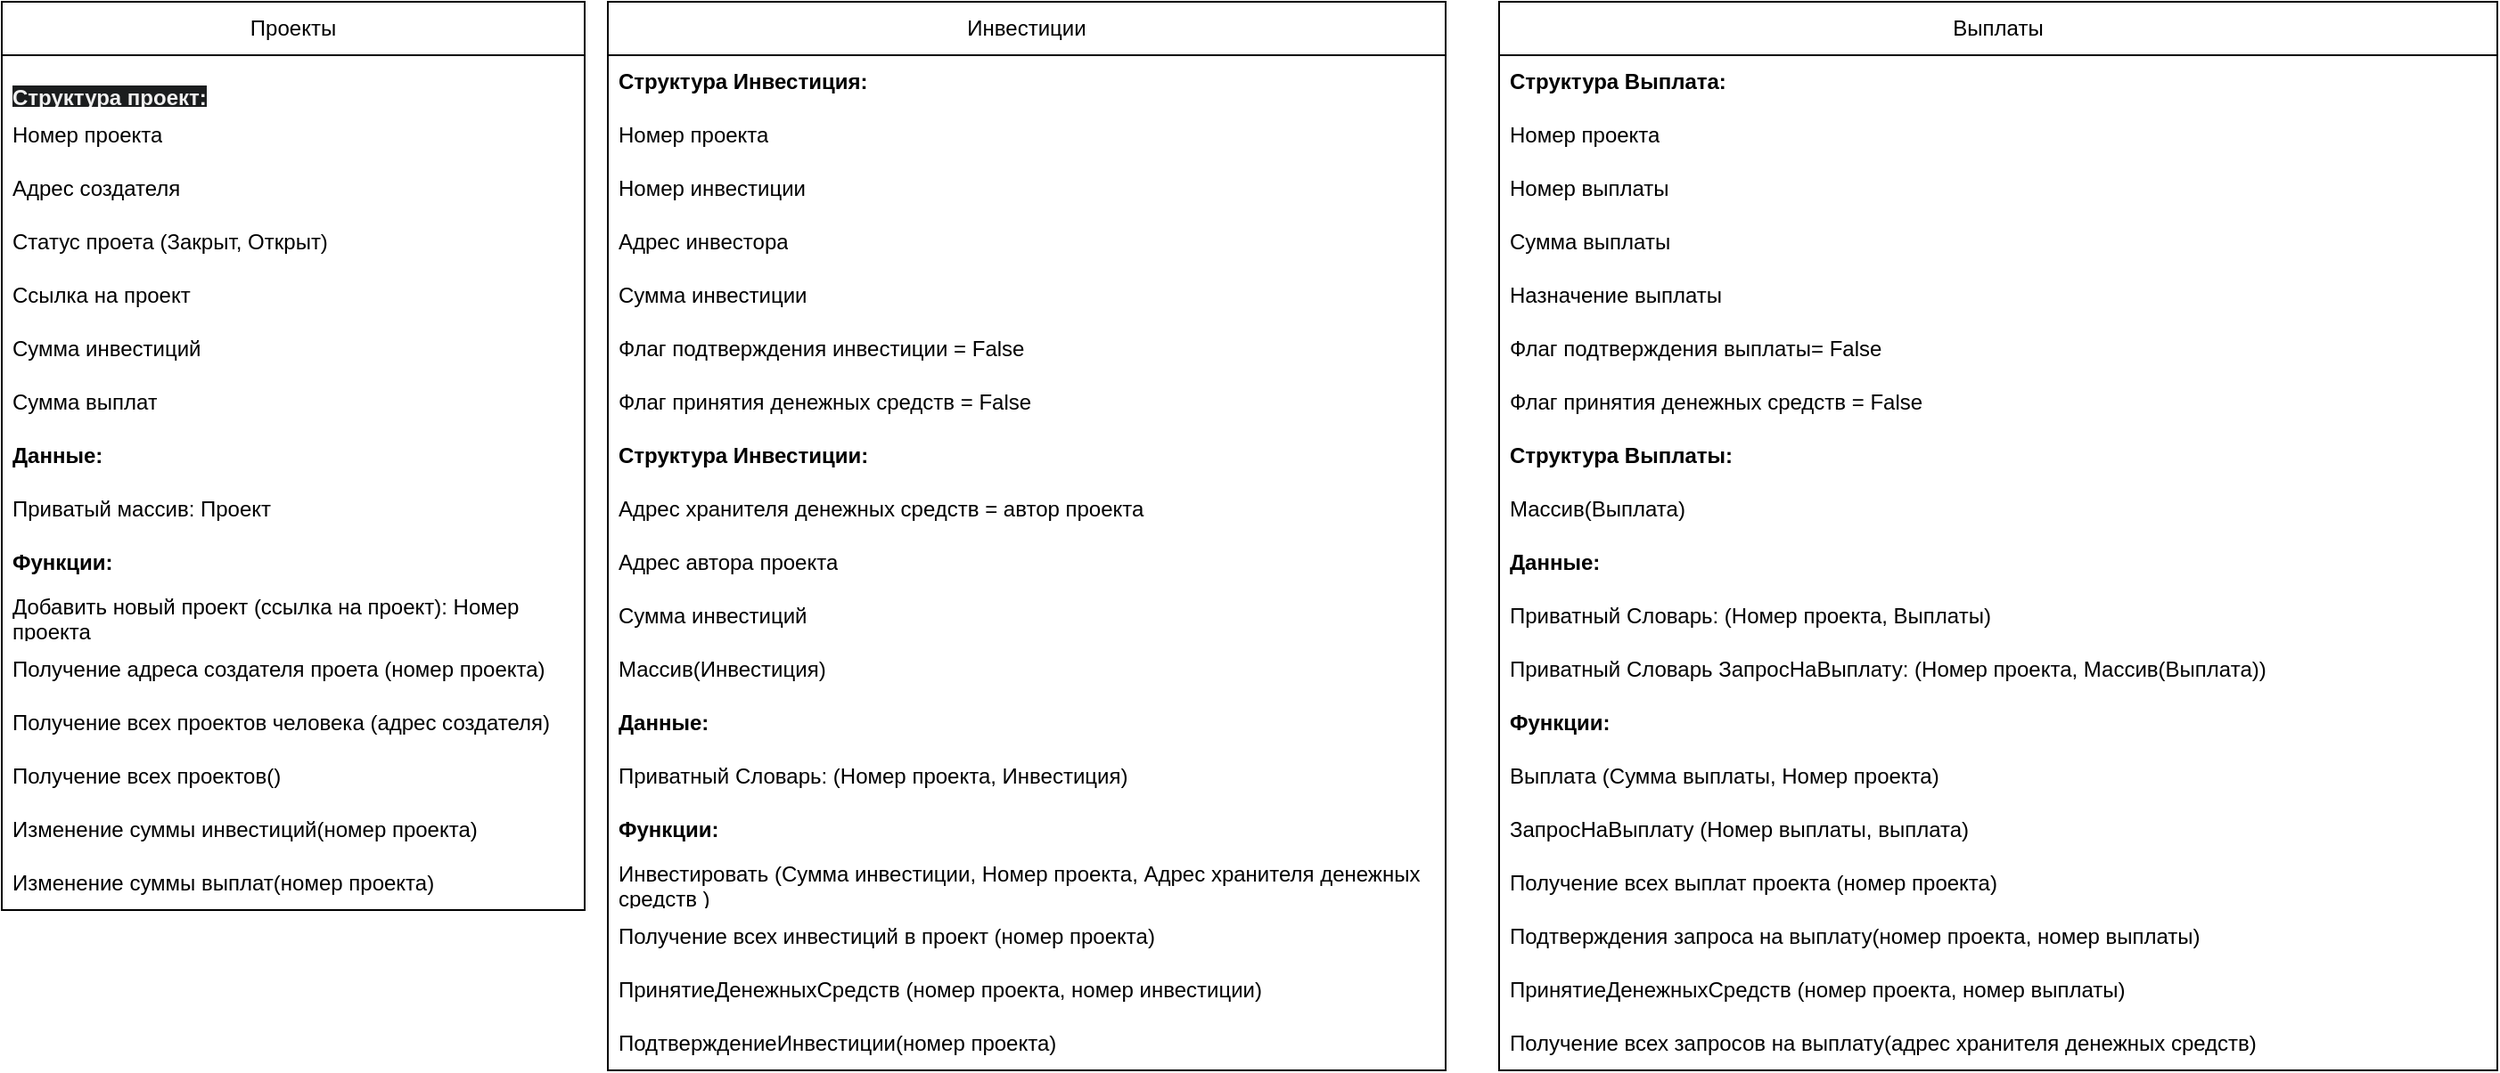 <mxfile version="23.1.5" type="device">
  <diagram name="Страница — 1" id="wZLS3VO2oLWJ8G-E-Lle">
    <mxGraphModel dx="1050" dy="1790" grid="1" gridSize="10" guides="1" tooltips="1" connect="1" arrows="1" fold="1" page="1" pageScale="1" pageWidth="827" pageHeight="1169" math="0" shadow="0">
      <root>
        <mxCell id="0" />
        <mxCell id="1" parent="0" />
        <mxCell id="Vd3nlWH89oePx9E8mEOI-2" value="Проекты" style="swimlane;fontStyle=0;childLayout=stackLayout;horizontal=1;startSize=30;horizontalStack=0;resizeParent=1;resizeParentMax=0;resizeLast=0;collapsible=1;marginBottom=0;whiteSpace=wrap;html=1;" parent="1" vertex="1">
          <mxGeometry x="60" y="-1090" width="327" height="510" as="geometry" />
        </mxCell>
        <mxCell id="Vd3nlWH89oePx9E8mEOI-29" value="&lt;br&gt;&lt;b style=&quot;border-color: rgb(0, 0, 0); color: rgb(240, 240, 240); font-family: Helvetica; font-size: 12px; font-style: normal; font-variant-ligatures: normal; font-variant-caps: normal; letter-spacing: normal; orphans: 2; text-align: left; text-indent: 0px; text-transform: none; widows: 2; word-spacing: 0px; -webkit-text-stroke-width: 0px; background-color: rgb(27, 29, 30); text-decoration-thickness: initial; text-decoration-style: initial; text-decoration-color: initial;&quot;&gt;Структура проект:&lt;/b&gt;&lt;div&gt;&lt;br/&gt;&lt;/div&gt;" style="text;strokeColor=none;fillColor=none;align=left;verticalAlign=middle;spacingLeft=4;spacingRight=4;overflow=hidden;points=[[0,0.5],[1,0.5]];portConstraint=eastwest;rotatable=0;whiteSpace=wrap;html=1;" parent="Vd3nlWH89oePx9E8mEOI-2" vertex="1">
          <mxGeometry y="30" width="327" height="30" as="geometry" />
        </mxCell>
        <mxCell id="Vd3nlWH89oePx9E8mEOI-30" value="Номер проекта" style="text;strokeColor=none;fillColor=none;align=left;verticalAlign=middle;spacingLeft=4;spacingRight=4;overflow=hidden;points=[[0,0.5],[1,0.5]];portConstraint=eastwest;rotatable=0;whiteSpace=wrap;html=1;" parent="Vd3nlWH89oePx9E8mEOI-2" vertex="1">
          <mxGeometry y="60" width="327" height="30" as="geometry" />
        </mxCell>
        <mxCell id="Vd3nlWH89oePx9E8mEOI-31" value="Адрес создателя" style="text;strokeColor=none;fillColor=none;align=left;verticalAlign=middle;spacingLeft=4;spacingRight=4;overflow=hidden;points=[[0,0.5],[1,0.5]];portConstraint=eastwest;rotatable=0;whiteSpace=wrap;html=1;" parent="Vd3nlWH89oePx9E8mEOI-2" vertex="1">
          <mxGeometry y="90" width="327" height="30" as="geometry" />
        </mxCell>
        <mxCell id="Vd3nlWH89oePx9E8mEOI-32" value="Статус проета (Закрыт, Открыт)" style="text;strokeColor=none;fillColor=none;align=left;verticalAlign=middle;spacingLeft=4;spacingRight=4;overflow=hidden;points=[[0,0.5],[1,0.5]];portConstraint=eastwest;rotatable=0;whiteSpace=wrap;html=1;" parent="Vd3nlWH89oePx9E8mEOI-2" vertex="1">
          <mxGeometry y="120" width="327" height="30" as="geometry" />
        </mxCell>
        <mxCell id="Vd3nlWH89oePx9E8mEOI-34" value="Ссылка на проект" style="text;strokeColor=none;fillColor=none;align=left;verticalAlign=middle;spacingLeft=4;spacingRight=4;overflow=hidden;points=[[0,0.5],[1,0.5]];portConstraint=eastwest;rotatable=0;whiteSpace=wrap;html=1;" parent="Vd3nlWH89oePx9E8mEOI-2" vertex="1">
          <mxGeometry y="150" width="327" height="30" as="geometry" />
        </mxCell>
        <mxCell id="Vd3nlWH89oePx9E8mEOI-36" value="Сумма инвестиций" style="text;strokeColor=none;fillColor=none;align=left;verticalAlign=middle;spacingLeft=4;spacingRight=4;overflow=hidden;points=[[0,0.5],[1,0.5]];portConstraint=eastwest;rotatable=0;whiteSpace=wrap;html=1;" parent="Vd3nlWH89oePx9E8mEOI-2" vertex="1">
          <mxGeometry y="180" width="327" height="30" as="geometry" />
        </mxCell>
        <mxCell id="Vd3nlWH89oePx9E8mEOI-38" value="Сумма выплат" style="text;strokeColor=none;fillColor=none;align=left;verticalAlign=middle;spacingLeft=4;spacingRight=4;overflow=hidden;points=[[0,0.5],[1,0.5]];portConstraint=eastwest;rotatable=0;whiteSpace=wrap;html=1;" parent="Vd3nlWH89oePx9E8mEOI-2" vertex="1">
          <mxGeometry y="210" width="327" height="30" as="geometry" />
        </mxCell>
        <mxCell id="Vd3nlWH89oePx9E8mEOI-3" value="&lt;b&gt;Данные:&lt;/b&gt;" style="text;strokeColor=none;fillColor=none;align=left;verticalAlign=middle;spacingLeft=4;spacingRight=4;overflow=hidden;points=[[0,0.5],[1,0.5]];portConstraint=eastwest;rotatable=0;whiteSpace=wrap;html=1;" parent="Vd3nlWH89oePx9E8mEOI-2" vertex="1">
          <mxGeometry y="240" width="327" height="30" as="geometry" />
        </mxCell>
        <mxCell id="Vd3nlWH89oePx9E8mEOI-4" value="Приватый массив: Проект" style="text;strokeColor=none;fillColor=none;align=left;verticalAlign=middle;spacingLeft=4;spacingRight=4;overflow=hidden;points=[[0,0.5],[1,0.5]];portConstraint=eastwest;rotatable=0;whiteSpace=wrap;html=1;" parent="Vd3nlWH89oePx9E8mEOI-2" vertex="1">
          <mxGeometry y="270" width="327" height="30" as="geometry" />
        </mxCell>
        <mxCell id="Vd3nlWH89oePx9E8mEOI-5" value="&lt;b&gt;Функции:&lt;/b&gt;" style="text;strokeColor=none;fillColor=none;align=left;verticalAlign=middle;spacingLeft=4;spacingRight=4;overflow=hidden;points=[[0,0.5],[1,0.5]];portConstraint=eastwest;rotatable=0;whiteSpace=wrap;html=1;" parent="Vd3nlWH89oePx9E8mEOI-2" vertex="1">
          <mxGeometry y="300" width="327" height="30" as="geometry" />
        </mxCell>
        <mxCell id="Vd3nlWH89oePx9E8mEOI-6" value="&lt;span style=&quot;background-color: initial;&quot;&gt;Добавить новый проект (ссылка на проект): Номер проекта&lt;/span&gt;" style="text;strokeColor=none;fillColor=none;align=left;verticalAlign=middle;spacingLeft=4;spacingRight=4;overflow=hidden;points=[[0,0.5],[1,0.5]];portConstraint=eastwest;rotatable=0;whiteSpace=wrap;html=1;" parent="Vd3nlWH89oePx9E8mEOI-2" vertex="1">
          <mxGeometry y="330" width="327" height="30" as="geometry" />
        </mxCell>
        <mxCell id="Vd3nlWH89oePx9E8mEOI-18" value="Получение адреса создателя проета (номер проекта)" style="text;strokeColor=none;fillColor=none;align=left;verticalAlign=middle;spacingLeft=4;spacingRight=4;overflow=hidden;points=[[0,0.5],[1,0.5]];portConstraint=eastwest;rotatable=0;whiteSpace=wrap;html=1;" parent="Vd3nlWH89oePx9E8mEOI-2" vertex="1">
          <mxGeometry y="360" width="327" height="30" as="geometry" />
        </mxCell>
        <mxCell id="Vd3nlWH89oePx9E8mEOI-33" value="Получение всех проектов человека (адрес создателя)" style="text;strokeColor=none;fillColor=none;align=left;verticalAlign=middle;spacingLeft=4;spacingRight=4;overflow=hidden;points=[[0,0.5],[1,0.5]];portConstraint=eastwest;rotatable=0;whiteSpace=wrap;html=1;" parent="Vd3nlWH89oePx9E8mEOI-2" vertex="1">
          <mxGeometry y="390" width="327" height="30" as="geometry" />
        </mxCell>
        <mxCell id="Vd3nlWH89oePx9E8mEOI-35" value="Получение всех проектов()" style="text;strokeColor=none;fillColor=none;align=left;verticalAlign=middle;spacingLeft=4;spacingRight=4;overflow=hidden;points=[[0,0.5],[1,0.5]];portConstraint=eastwest;rotatable=0;whiteSpace=wrap;html=1;" parent="Vd3nlWH89oePx9E8mEOI-2" vertex="1">
          <mxGeometry y="420" width="327" height="30" as="geometry" />
        </mxCell>
        <mxCell id="Vd3nlWH89oePx9E8mEOI-37" value="Изменение суммы инвестиций(номер проекта)" style="text;strokeColor=none;fillColor=none;align=left;verticalAlign=middle;spacingLeft=4;spacingRight=4;overflow=hidden;points=[[0,0.5],[1,0.5]];portConstraint=eastwest;rotatable=0;whiteSpace=wrap;html=1;" parent="Vd3nlWH89oePx9E8mEOI-2" vertex="1">
          <mxGeometry y="450" width="327" height="30" as="geometry" />
        </mxCell>
        <mxCell id="ba8RHm9Cu_k9JrR7JxQT-27" value="Изменение суммы выплат(номер проекта)" style="text;strokeColor=none;fillColor=none;align=left;verticalAlign=middle;spacingLeft=4;spacingRight=4;overflow=hidden;points=[[0,0.5],[1,0.5]];portConstraint=eastwest;rotatable=0;whiteSpace=wrap;html=1;" vertex="1" parent="Vd3nlWH89oePx9E8mEOI-2">
          <mxGeometry y="480" width="327" height="30" as="geometry" />
        </mxCell>
        <mxCell id="Vd3nlWH89oePx9E8mEOI-7" value="Инвестиции" style="swimlane;fontStyle=0;childLayout=stackLayout;horizontal=1;startSize=30;horizontalStack=0;resizeParent=1;resizeParentMax=0;resizeLast=0;collapsible=1;marginBottom=0;whiteSpace=wrap;html=1;" parent="1" vertex="1">
          <mxGeometry x="400" y="-1090" width="470" height="600" as="geometry" />
        </mxCell>
        <mxCell id="Vd3nlWH89oePx9E8mEOI-12" value="&lt;b&gt;Структура Инвестиция:&lt;/b&gt;" style="text;strokeColor=none;fillColor=none;align=left;verticalAlign=middle;spacingLeft=4;spacingRight=4;overflow=hidden;points=[[0,0.5],[1,0.5]];portConstraint=eastwest;rotatable=0;whiteSpace=wrap;html=1;" parent="Vd3nlWH89oePx9E8mEOI-7" vertex="1">
          <mxGeometry y="30" width="470" height="30" as="geometry" />
        </mxCell>
        <mxCell id="ba8RHm9Cu_k9JrR7JxQT-33" value="Номер проекта" style="text;strokeColor=none;fillColor=none;align=left;verticalAlign=middle;spacingLeft=4;spacingRight=4;overflow=hidden;points=[[0,0.5],[1,0.5]];portConstraint=eastwest;rotatable=0;whiteSpace=wrap;html=1;" vertex="1" parent="Vd3nlWH89oePx9E8mEOI-7">
          <mxGeometry y="60" width="470" height="30" as="geometry" />
        </mxCell>
        <mxCell id="Vd3nlWH89oePx9E8mEOI-24" value="Номер инвестиции" style="text;strokeColor=none;fillColor=none;align=left;verticalAlign=middle;spacingLeft=4;spacingRight=4;overflow=hidden;points=[[0,0.5],[1,0.5]];portConstraint=eastwest;rotatable=0;whiteSpace=wrap;html=1;" parent="Vd3nlWH89oePx9E8mEOI-7" vertex="1">
          <mxGeometry y="90" width="470" height="30" as="geometry" />
        </mxCell>
        <mxCell id="Vd3nlWH89oePx9E8mEOI-13" value="Адрес инвестора" style="text;strokeColor=none;fillColor=none;align=left;verticalAlign=middle;spacingLeft=4;spacingRight=4;overflow=hidden;points=[[0,0.5],[1,0.5]];portConstraint=eastwest;rotatable=0;whiteSpace=wrap;html=1;" parent="Vd3nlWH89oePx9E8mEOI-7" vertex="1">
          <mxGeometry y="120" width="470" height="30" as="geometry" />
        </mxCell>
        <mxCell id="Vd3nlWH89oePx9E8mEOI-14" value="Сумма инвестиции" style="text;strokeColor=none;fillColor=none;align=left;verticalAlign=middle;spacingLeft=4;spacingRight=4;overflow=hidden;points=[[0,0.5],[1,0.5]];portConstraint=eastwest;rotatable=0;whiteSpace=wrap;html=1;" parent="Vd3nlWH89oePx9E8mEOI-7" vertex="1">
          <mxGeometry y="150" width="470" height="30" as="geometry" />
        </mxCell>
        <mxCell id="Vd3nlWH89oePx9E8mEOI-22" value="Флаг подтверждения инвестиции = False" style="text;strokeColor=none;fillColor=none;align=left;verticalAlign=middle;spacingLeft=4;spacingRight=4;overflow=hidden;points=[[0,0.5],[1,0.5]];portConstraint=eastwest;rotatable=0;whiteSpace=wrap;html=1;" parent="Vd3nlWH89oePx9E8mEOI-7" vertex="1">
          <mxGeometry y="180" width="470" height="30" as="geometry" />
        </mxCell>
        <mxCell id="Vd3nlWH89oePx9E8mEOI-23" value="Флаг принятия денежных средств = False" style="text;strokeColor=none;fillColor=none;align=left;verticalAlign=middle;spacingLeft=4;spacingRight=4;overflow=hidden;points=[[0,0.5],[1,0.5]];portConstraint=eastwest;rotatable=0;whiteSpace=wrap;html=1;" parent="Vd3nlWH89oePx9E8mEOI-7" vertex="1">
          <mxGeometry y="210" width="470" height="30" as="geometry" />
        </mxCell>
        <mxCell id="ba8RHm9Cu_k9JrR7JxQT-17" value="&lt;b&gt;Структура Инвестиции:&lt;/b&gt;" style="text;strokeColor=none;fillColor=none;align=left;verticalAlign=middle;spacingLeft=4;spacingRight=4;overflow=hidden;points=[[0,0.5],[1,0.5]];portConstraint=eastwest;rotatable=0;whiteSpace=wrap;html=1;" vertex="1" parent="Vd3nlWH89oePx9E8mEOI-7">
          <mxGeometry y="240" width="470" height="30" as="geometry" />
        </mxCell>
        <mxCell id="ba8RHm9Cu_k9JrR7JxQT-20" value="Адрес хранителя денежных средств = автор проекта" style="text;strokeColor=none;fillColor=none;align=left;verticalAlign=middle;spacingLeft=4;spacingRight=4;overflow=hidden;points=[[0,0.5],[1,0.5]];portConstraint=eastwest;rotatable=0;whiteSpace=wrap;html=1;" vertex="1" parent="Vd3nlWH89oePx9E8mEOI-7">
          <mxGeometry y="270" width="470" height="30" as="geometry" />
        </mxCell>
        <mxCell id="ba8RHm9Cu_k9JrR7JxQT-22" value="Адрес автора проекта" style="text;strokeColor=none;fillColor=none;align=left;verticalAlign=middle;spacingLeft=4;spacingRight=4;overflow=hidden;points=[[0,0.5],[1,0.5]];portConstraint=eastwest;rotatable=0;whiteSpace=wrap;html=1;" vertex="1" parent="Vd3nlWH89oePx9E8mEOI-7">
          <mxGeometry y="300" width="470" height="30" as="geometry" />
        </mxCell>
        <mxCell id="ba8RHm9Cu_k9JrR7JxQT-23" value="Сумма инвестиций" style="text;strokeColor=none;fillColor=none;align=left;verticalAlign=middle;spacingLeft=4;spacingRight=4;overflow=hidden;points=[[0,0.5],[1,0.5]];portConstraint=eastwest;rotatable=0;whiteSpace=wrap;html=1;" vertex="1" parent="Vd3nlWH89oePx9E8mEOI-7">
          <mxGeometry y="330" width="470" height="30" as="geometry" />
        </mxCell>
        <mxCell id="ba8RHm9Cu_k9JrR7JxQT-19" value="Массив(Инвестиция)" style="text;strokeColor=none;fillColor=none;align=left;verticalAlign=middle;spacingLeft=4;spacingRight=4;overflow=hidden;points=[[0,0.5],[1,0.5]];portConstraint=eastwest;rotatable=0;whiteSpace=wrap;html=1;" vertex="1" parent="Vd3nlWH89oePx9E8mEOI-7">
          <mxGeometry y="360" width="470" height="30" as="geometry" />
        </mxCell>
        <mxCell id="Vd3nlWH89oePx9E8mEOI-8" value="&lt;b&gt;Данные:&lt;/b&gt;" style="text;strokeColor=none;fillColor=none;align=left;verticalAlign=middle;spacingLeft=4;spacingRight=4;overflow=hidden;points=[[0,0.5],[1,0.5]];portConstraint=eastwest;rotatable=0;whiteSpace=wrap;html=1;" parent="Vd3nlWH89oePx9E8mEOI-7" vertex="1">
          <mxGeometry y="390" width="470" height="30" as="geometry" />
        </mxCell>
        <mxCell id="Vd3nlWH89oePx9E8mEOI-9" value="Приватный Словарь: (Номер проекта, Инвестиция)" style="text;strokeColor=none;fillColor=none;align=left;verticalAlign=middle;spacingLeft=4;spacingRight=4;overflow=hidden;points=[[0,0.5],[1,0.5]];portConstraint=eastwest;rotatable=0;whiteSpace=wrap;html=1;" parent="Vd3nlWH89oePx9E8mEOI-7" vertex="1">
          <mxGeometry y="420" width="470" height="30" as="geometry" />
        </mxCell>
        <mxCell id="Vd3nlWH89oePx9E8mEOI-10" value="&lt;b&gt;Функции:&lt;/b&gt;" style="text;strokeColor=none;fillColor=none;align=left;verticalAlign=middle;spacingLeft=4;spacingRight=4;overflow=hidden;points=[[0,0.5],[1,0.5]];portConstraint=eastwest;rotatable=0;whiteSpace=wrap;html=1;" parent="Vd3nlWH89oePx9E8mEOI-7" vertex="1">
          <mxGeometry y="450" width="470" height="30" as="geometry" />
        </mxCell>
        <mxCell id="Vd3nlWH89oePx9E8mEOI-11" value="&lt;span style=&quot;background-color: initial;&quot;&gt;Инвестировать (Сумма инвестиции, Номер проекта, Адрес хранителя денежных средств )&lt;/span&gt;" style="text;strokeColor=none;fillColor=none;align=left;verticalAlign=middle;spacingLeft=4;spacingRight=4;overflow=hidden;points=[[0,0.5],[1,0.5]];portConstraint=eastwest;rotatable=0;whiteSpace=wrap;html=1;" parent="Vd3nlWH89oePx9E8mEOI-7" vertex="1">
          <mxGeometry y="480" width="470" height="30" as="geometry" />
        </mxCell>
        <mxCell id="Vd3nlWH89oePx9E8mEOI-17" value="Получение всех инвестиций в проект (номер проекта)" style="text;strokeColor=none;fillColor=none;align=left;verticalAlign=middle;spacingLeft=4;spacingRight=4;overflow=hidden;points=[[0,0.5],[1,0.5]];portConstraint=eastwest;rotatable=0;whiteSpace=wrap;html=1;" parent="Vd3nlWH89oePx9E8mEOI-7" vertex="1">
          <mxGeometry y="510" width="470" height="30" as="geometry" />
        </mxCell>
        <mxCell id="Vd3nlWH89oePx9E8mEOI-20" value="ПринятиеДенежныхСредств (номер проекта, номер инвестиции)" style="text;strokeColor=none;fillColor=none;align=left;verticalAlign=middle;spacingLeft=4;spacingRight=4;overflow=hidden;points=[[0,0.5],[1,0.5]];portConstraint=eastwest;rotatable=0;whiteSpace=wrap;html=1;" parent="Vd3nlWH89oePx9E8mEOI-7" vertex="1">
          <mxGeometry y="540" width="470" height="30" as="geometry" />
        </mxCell>
        <mxCell id="Vd3nlWH89oePx9E8mEOI-25" value="ПодтверждениеИнвестиции(номер проекта)" style="text;strokeColor=none;fillColor=none;align=left;verticalAlign=middle;spacingLeft=4;spacingRight=4;overflow=hidden;points=[[0,0.5],[1,0.5]];portConstraint=eastwest;rotatable=0;whiteSpace=wrap;html=1;" parent="Vd3nlWH89oePx9E8mEOI-7" vertex="1">
          <mxGeometry y="570" width="470" height="30" as="geometry" />
        </mxCell>
        <mxCell id="Vd3nlWH89oePx9E8mEOI-16" style="text;strokeColor=none;fillColor=none;align=left;verticalAlign=middle;spacingLeft=4;spacingRight=4;overflow=hidden;points=[[0,0.5],[1,0.5]];portConstraint=eastwest;rotatable=0;whiteSpace=wrap;html=1;" parent="1" vertex="1">
          <mxGeometry x="480" y="-940" width="327" height="30" as="geometry" />
        </mxCell>
        <mxCell id="ba8RHm9Cu_k9JrR7JxQT-1" value="Выплаты" style="swimlane;fontStyle=0;childLayout=stackLayout;horizontal=1;startSize=30;horizontalStack=0;resizeParent=1;resizeParentMax=0;resizeLast=0;collapsible=1;marginBottom=0;whiteSpace=wrap;html=1;" vertex="1" parent="1">
          <mxGeometry x="900" y="-1090" width="560" height="600" as="geometry" />
        </mxCell>
        <mxCell id="ba8RHm9Cu_k9JrR7JxQT-2" value="&lt;b&gt;Структура Выплата:&lt;/b&gt;" style="text;strokeColor=none;fillColor=none;align=left;verticalAlign=middle;spacingLeft=4;spacingRight=4;overflow=hidden;points=[[0,0.5],[1,0.5]];portConstraint=eastwest;rotatable=0;whiteSpace=wrap;html=1;" vertex="1" parent="ba8RHm9Cu_k9JrR7JxQT-1">
          <mxGeometry y="30" width="560" height="30" as="geometry" />
        </mxCell>
        <mxCell id="ba8RHm9Cu_k9JrR7JxQT-31" value="Номер проекта" style="text;strokeColor=none;fillColor=none;align=left;verticalAlign=middle;spacingLeft=4;spacingRight=4;overflow=hidden;points=[[0,0.5],[1,0.5]];portConstraint=eastwest;rotatable=0;whiteSpace=wrap;html=1;" vertex="1" parent="ba8RHm9Cu_k9JrR7JxQT-1">
          <mxGeometry y="60" width="560" height="30" as="geometry" />
        </mxCell>
        <mxCell id="ba8RHm9Cu_k9JrR7JxQT-3" value="Номер выплаты" style="text;strokeColor=none;fillColor=none;align=left;verticalAlign=middle;spacingLeft=4;spacingRight=4;overflow=hidden;points=[[0,0.5],[1,0.5]];portConstraint=eastwest;rotatable=0;whiteSpace=wrap;html=1;" vertex="1" parent="ba8RHm9Cu_k9JrR7JxQT-1">
          <mxGeometry y="90" width="560" height="30" as="geometry" />
        </mxCell>
        <mxCell id="ba8RHm9Cu_k9JrR7JxQT-4" value="Сумма выплаты" style="text;strokeColor=none;fillColor=none;align=left;verticalAlign=middle;spacingLeft=4;spacingRight=4;overflow=hidden;points=[[0,0.5],[1,0.5]];portConstraint=eastwest;rotatable=0;whiteSpace=wrap;html=1;" vertex="1" parent="ba8RHm9Cu_k9JrR7JxQT-1">
          <mxGeometry y="120" width="560" height="30" as="geometry" />
        </mxCell>
        <mxCell id="ba8RHm9Cu_k9JrR7JxQT-5" value="Назначение выплаты" style="text;strokeColor=none;fillColor=none;align=left;verticalAlign=middle;spacingLeft=4;spacingRight=4;overflow=hidden;points=[[0,0.5],[1,0.5]];portConstraint=eastwest;rotatable=0;whiteSpace=wrap;html=1;" vertex="1" parent="ba8RHm9Cu_k9JrR7JxQT-1">
          <mxGeometry y="150" width="560" height="30" as="geometry" />
        </mxCell>
        <mxCell id="ba8RHm9Cu_k9JrR7JxQT-8" value="Флаг подтверждения выплаты= False" style="text;strokeColor=none;fillColor=none;align=left;verticalAlign=middle;spacingLeft=4;spacingRight=4;overflow=hidden;points=[[0,0.5],[1,0.5]];portConstraint=eastwest;rotatable=0;whiteSpace=wrap;html=1;" vertex="1" parent="ba8RHm9Cu_k9JrR7JxQT-1">
          <mxGeometry y="180" width="560" height="30" as="geometry" />
        </mxCell>
        <mxCell id="ba8RHm9Cu_k9JrR7JxQT-9" value="Флаг принятия денежных средств = False" style="text;strokeColor=none;fillColor=none;align=left;verticalAlign=middle;spacingLeft=4;spacingRight=4;overflow=hidden;points=[[0,0.5],[1,0.5]];portConstraint=eastwest;rotatable=0;whiteSpace=wrap;html=1;" vertex="1" parent="ba8RHm9Cu_k9JrR7JxQT-1">
          <mxGeometry y="210" width="560" height="30" as="geometry" />
        </mxCell>
        <mxCell id="ba8RHm9Cu_k9JrR7JxQT-24" value="&lt;b&gt;Структура Выплаты:&lt;/b&gt;" style="text;strokeColor=none;fillColor=none;align=left;verticalAlign=middle;spacingLeft=4;spacingRight=4;overflow=hidden;points=[[0,0.5],[1,0.5]];portConstraint=eastwest;rotatable=0;whiteSpace=wrap;html=1;" vertex="1" parent="ba8RHm9Cu_k9JrR7JxQT-1">
          <mxGeometry y="240" width="560" height="30" as="geometry" />
        </mxCell>
        <mxCell id="ba8RHm9Cu_k9JrR7JxQT-25" value="Массив(Выплата)" style="text;strokeColor=none;fillColor=none;align=left;verticalAlign=middle;spacingLeft=4;spacingRight=4;overflow=hidden;points=[[0,0.5],[1,0.5]];portConstraint=eastwest;rotatable=0;whiteSpace=wrap;html=1;" vertex="1" parent="ba8RHm9Cu_k9JrR7JxQT-1">
          <mxGeometry y="270" width="560" height="30" as="geometry" />
        </mxCell>
        <mxCell id="ba8RHm9Cu_k9JrR7JxQT-10" value="&lt;b&gt;Данные:&lt;/b&gt;" style="text;strokeColor=none;fillColor=none;align=left;verticalAlign=middle;spacingLeft=4;spacingRight=4;overflow=hidden;points=[[0,0.5],[1,0.5]];portConstraint=eastwest;rotatable=0;whiteSpace=wrap;html=1;" vertex="1" parent="ba8RHm9Cu_k9JrR7JxQT-1">
          <mxGeometry y="300" width="560" height="30" as="geometry" />
        </mxCell>
        <mxCell id="ba8RHm9Cu_k9JrR7JxQT-11" value="Приватный Словарь: (Номер проекта, Выплаты)" style="text;strokeColor=none;fillColor=none;align=left;verticalAlign=middle;spacingLeft=4;spacingRight=4;overflow=hidden;points=[[0,0.5],[1,0.5]];portConstraint=eastwest;rotatable=0;whiteSpace=wrap;html=1;" vertex="1" parent="ba8RHm9Cu_k9JrR7JxQT-1">
          <mxGeometry y="330" width="560" height="30" as="geometry" />
        </mxCell>
        <mxCell id="ba8RHm9Cu_k9JrR7JxQT-29" value="Приватный Словарь ЗапросНаВыплату: (Номер проекта, Массив(Выплата))" style="text;strokeColor=none;fillColor=none;align=left;verticalAlign=middle;spacingLeft=4;spacingRight=4;overflow=hidden;points=[[0,0.5],[1,0.5]];portConstraint=eastwest;rotatable=0;whiteSpace=wrap;html=1;" vertex="1" parent="ba8RHm9Cu_k9JrR7JxQT-1">
          <mxGeometry y="360" width="560" height="30" as="geometry" />
        </mxCell>
        <mxCell id="ba8RHm9Cu_k9JrR7JxQT-12" value="&lt;b&gt;Функции:&lt;/b&gt;" style="text;strokeColor=none;fillColor=none;align=left;verticalAlign=middle;spacingLeft=4;spacingRight=4;overflow=hidden;points=[[0,0.5],[1,0.5]];portConstraint=eastwest;rotatable=0;whiteSpace=wrap;html=1;" vertex="1" parent="ba8RHm9Cu_k9JrR7JxQT-1">
          <mxGeometry y="390" width="560" height="30" as="geometry" />
        </mxCell>
        <mxCell id="ba8RHm9Cu_k9JrR7JxQT-13" value="&lt;span style=&quot;background-color: initial;&quot;&gt;Выплата (Сумма выплаты, Номер проекта)&lt;/span&gt;" style="text;strokeColor=none;fillColor=none;align=left;verticalAlign=middle;spacingLeft=4;spacingRight=4;overflow=hidden;points=[[0,0.5],[1,0.5]];portConstraint=eastwest;rotatable=0;whiteSpace=wrap;html=1;" vertex="1" parent="ba8RHm9Cu_k9JrR7JxQT-1">
          <mxGeometry y="420" width="560" height="30" as="geometry" />
        </mxCell>
        <mxCell id="ba8RHm9Cu_k9JrR7JxQT-26" value="&lt;div&gt;ЗапросНаВыплату (Номер выплаты, выплата)&lt;/div&gt;" style="text;strokeColor=none;fillColor=none;align=left;verticalAlign=middle;spacingLeft=4;spacingRight=4;overflow=hidden;points=[[0,0.5],[1,0.5]];portConstraint=eastwest;rotatable=0;whiteSpace=wrap;html=1;" vertex="1" parent="ba8RHm9Cu_k9JrR7JxQT-1">
          <mxGeometry y="450" width="560" height="30" as="geometry" />
        </mxCell>
        <mxCell id="ba8RHm9Cu_k9JrR7JxQT-14" value="Получение всех выплат проекта (номер проекта)" style="text;strokeColor=none;fillColor=none;align=left;verticalAlign=middle;spacingLeft=4;spacingRight=4;overflow=hidden;points=[[0,0.5],[1,0.5]];portConstraint=eastwest;rotatable=0;whiteSpace=wrap;html=1;" vertex="1" parent="ba8RHm9Cu_k9JrR7JxQT-1">
          <mxGeometry y="480" width="560" height="30" as="geometry" />
        </mxCell>
        <mxCell id="ba8RHm9Cu_k9JrR7JxQT-15" value="Подтверждения запроса на выплату(номер проекта, номер выплаты)" style="text;strokeColor=none;fillColor=none;align=left;verticalAlign=middle;spacingLeft=4;spacingRight=4;overflow=hidden;points=[[0,0.5],[1,0.5]];portConstraint=eastwest;rotatable=0;whiteSpace=wrap;html=1;" vertex="1" parent="ba8RHm9Cu_k9JrR7JxQT-1">
          <mxGeometry y="510" width="560" height="30" as="geometry" />
        </mxCell>
        <mxCell id="ba8RHm9Cu_k9JrR7JxQT-30" value="ПринятиеДенежныхСредств (номер проекта, номер выплаты)" style="text;strokeColor=none;fillColor=none;align=left;verticalAlign=middle;spacingLeft=4;spacingRight=4;overflow=hidden;points=[[0,0.5],[1,0.5]];portConstraint=eastwest;rotatable=0;whiteSpace=wrap;html=1;" vertex="1" parent="ba8RHm9Cu_k9JrR7JxQT-1">
          <mxGeometry y="540" width="560" height="30" as="geometry" />
        </mxCell>
        <mxCell id="ba8RHm9Cu_k9JrR7JxQT-16" value="Получение всех запросов на выплату(адрес хранителя денежных средств)" style="text;strokeColor=none;fillColor=none;align=left;verticalAlign=middle;spacingLeft=4;spacingRight=4;overflow=hidden;points=[[0,0.5],[1,0.5]];portConstraint=eastwest;rotatable=0;whiteSpace=wrap;html=1;" vertex="1" parent="ba8RHm9Cu_k9JrR7JxQT-1">
          <mxGeometry y="570" width="560" height="30" as="geometry" />
        </mxCell>
      </root>
    </mxGraphModel>
  </diagram>
</mxfile>
